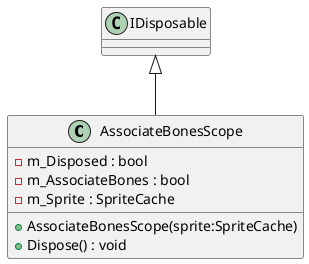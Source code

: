 @startuml
class AssociateBonesScope {
    - m_Disposed : bool
    - m_AssociateBones : bool
    - m_Sprite : SpriteCache
    + AssociateBonesScope(sprite:SpriteCache)
    + Dispose() : void
}
IDisposable <|-- AssociateBonesScope
@enduml
